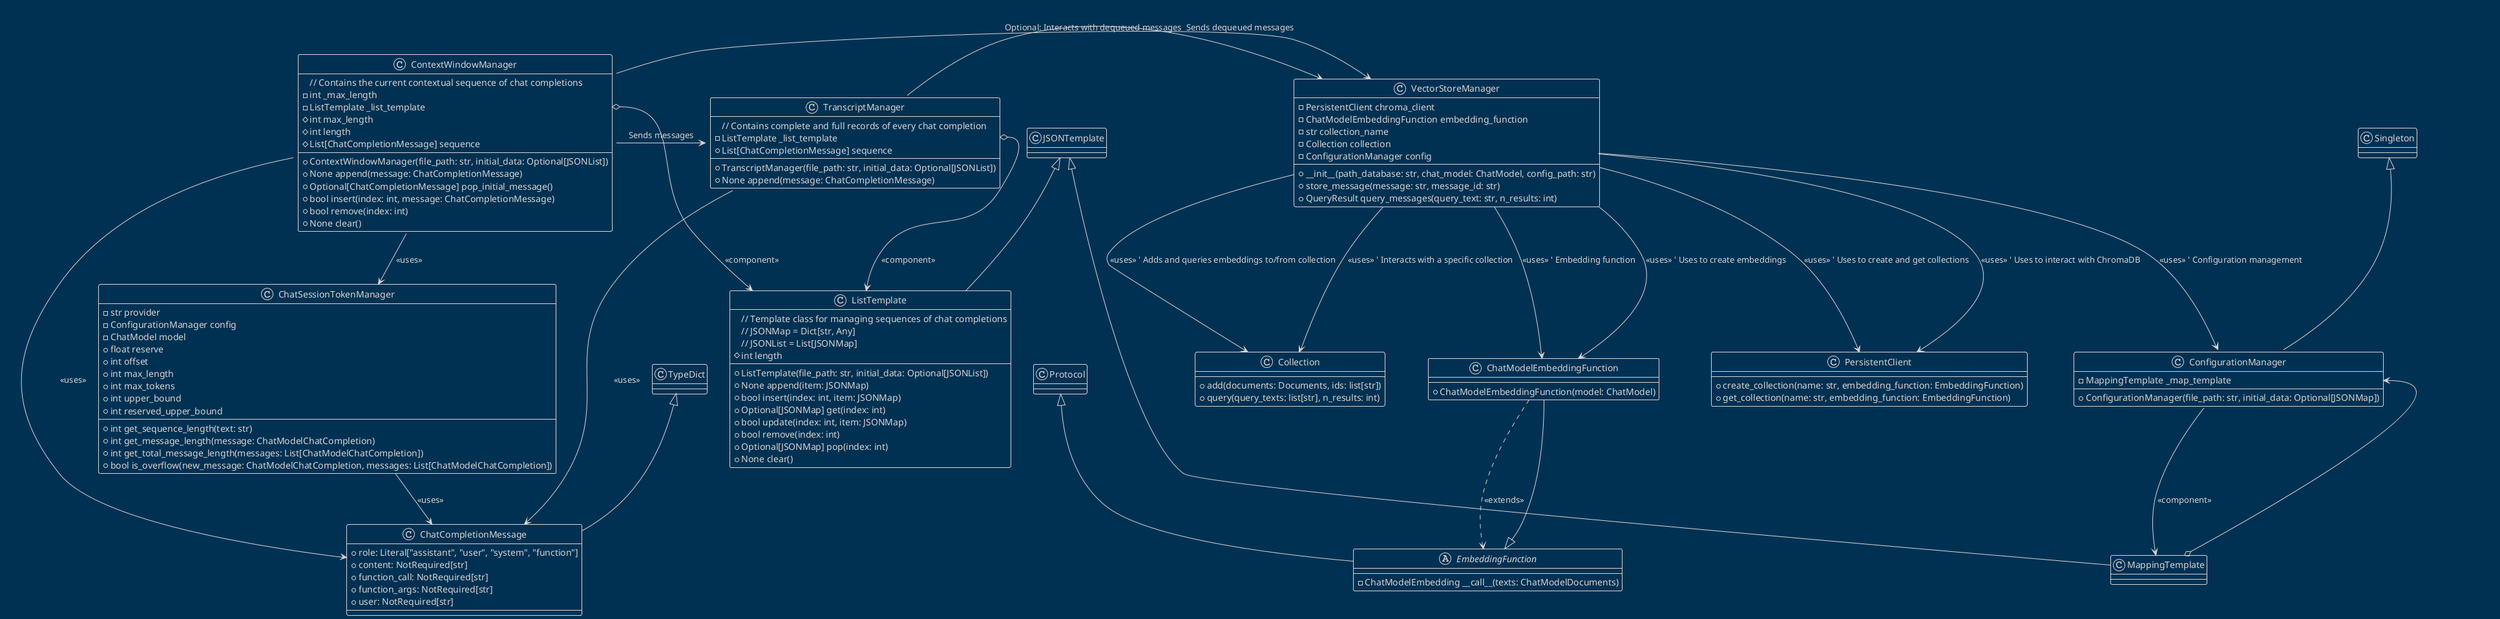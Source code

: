 @startuml VectorStoreManager
!theme blueprint

class JSONTemplate {
    ' ... attributes and methods ...
}

class MappingTemplate extends JSONTemplate {
    ' ... attributes and methods ...
}

class ListTemplate extends JSONTemplate {
    // Template class for managing sequences of chat completions
    // JSONMap = Dict[str, Any]
    // JSONList = List[JSONMap]
    + ListTemplate(file_path: str, initial_data: Optional[JSONList])
    # int length
    + None append(item: JSONMap)
    + bool insert(index: int, item: JSONMap)
    + Optional[JSONMap] get(index: int)
    + bool update(index: int, item: JSONMap)
    + bool remove(index: int)
    + Optional[JSONMap] pop(index: int)
    + None clear()
}

class ConfigurationManager extends Singleton {
    - MappingTemplate _map_template
    + ConfigurationManager(file_path: str, initial_data: Optional[JSONMap])
    ' ... other methods ...
}

class ChatCompletionMessage extends TypeDict {
    + role: Literal["assistant", "user", "system", "function"]
    + content: NotRequired[str]
    + function_call: NotRequired[str]
    + function_args: NotRequired[str]
    + user: NotRequired[str]
}

class ContextWindowManager {
    // Contains the current contextual sequence of chat completions
    - int _max_length
    - ListTemplate _list_template
    + ContextWindowManager(file_path: str, initial_data: Optional[JSONList])
    # int max_length
    # int length
    # List[ChatCompletionMessage] sequence
    + None append(message: ChatCompletionMessage)
    + Optional[ChatCompletionMessage] pop_initial_message()
    + bool insert(index: int, message: ChatCompletionMessage)
    + bool remove(index: int)
    + None clear()
}

class ChatSessionTokenManager {
    - str provider
    - ConfigurationManager config
    - ChatModel model
    + float reserve
    + int offset
    + int max_length
    + int max_tokens
    + int upper_bound
    + int reserved_upper_bound
    + int get_sequence_length(text: str)
    + int get_message_length(message: ChatModelChatCompletion)
    + int get_total_message_length(messages: List[ChatModelChatCompletion])
    + bool is_overflow(new_message: ChatModelChatCompletion, messages: List[ChatModelChatCompletion])
}

class TranscriptManager {
    // Contains complete and full records of every chat completion
    - ListTemplate _list_template
    + TranscriptManager(file_path: str, initial_data: Optional[JSONList])
    + None append(message: ChatCompletionMessage)
    + List[ChatCompletionMessage] sequence
}

abstract EmbeddingFunction extends Protocol {
    - ChatModelEmbedding __call__(texts: ChatModelDocuments)
}

class ChatModelEmbeddingFunction extends EmbeddingFunction {
    + ChatModelEmbeddingFunction(model: ChatModel)
}

' Added classes related to ChromaDB interaction
class PersistentClient {
    + create_collection(name: str, embedding_function: EmbeddingFunction)
    + get_collection(name: str, embedding_function: EmbeddingFunction)
}

class Collection {
    + add(documents: Documents, ids: list[str])
    + query(query_texts: list[str], n_results: int)
}

class VectorStoreManager {
    - PersistentClient chroma_client
    - ChatModelEmbeddingFunction embedding_function
    - str collection_name
    - Collection collection
    - ConfigurationManager config
    + __init__(path_database: str, chat_model: ChatModel, config_path: str)
    + store_message(message: str, message_id: str)
    + QueryResult query_messages(query_text: str, n_results: int)
}

' Relationships
ContextWindowManager --> ChatCompletionMessage : <<uses>>
TranscriptManager --> ChatCompletionMessage : <<uses>>
ChatSessionTokenManager --> ChatCompletionMessage : <<uses>>
ContextWindowManager --> ChatSessionTokenManager : <<uses>>

ContextWindowManager::_list_template o--> ListTemplate : <<component>>
TranscriptManager::_list_template o--> ListTemplate : <<component>>

VectorStoreManager --> ConfigurationManager : <<uses>> ' Configuration management
VectorStoreManager --> PersistentClient : <<uses>> ' Uses to create and get collections
VectorStoreManager --> ChatModelEmbeddingFunction : <<uses>> ' Embedding function
VectorStoreManager --> Collection : <<uses>> ' Interacts with a specific collection

ConfigurationManager --> MappingTemplate : <<component>>

ContextWindowManager -> TranscriptManager : Sends messages
ContextWindowManager -> VectorStoreManager : Sends dequeued messages
TranscriptManager -> VectorStoreManager : Optional: Interacts with dequeued messages

ChatModelEmbeddingFunction ..> EmbeddingFunction : <<extends>>
VectorStoreManager --> ChatModelEmbeddingFunction : <<uses>> ' Uses to create embeddings
VectorStoreManager --> PersistentClient : <<uses>> ' Uses to interact with ChromaDB
VectorStoreManager --> Collection : <<uses>> ' Adds and queries embeddings to/from collection

MappingTemplate o--> ConfigurationManager::map_template
@enduml